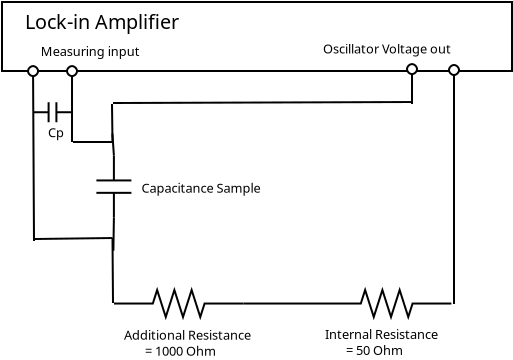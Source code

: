 <?xml version="1.0" encoding="UTF-8"?>
<dia:diagram xmlns:dia="http://www.lysator.liu.se/~alla/dia/">
  <dia:layer name="Background" visible="true" active="true">
    <dia:group>
      <dia:object type="Standard - Box" version="0" id="O0">
        <dia:attribute name="obj_pos">
          <dia:point val="17.53,27.655"/>
        </dia:attribute>
        <dia:attribute name="obj_bb">
          <dia:rectangle val="17.48,27.605;43.08,31.155"/>
        </dia:attribute>
        <dia:attribute name="elem_corner">
          <dia:point val="17.53,27.655"/>
        </dia:attribute>
        <dia:attribute name="elem_width">
          <dia:real val="25.5"/>
        </dia:attribute>
        <dia:attribute name="elem_height">
          <dia:real val="3.45"/>
        </dia:attribute>
        <dia:attribute name="show_background">
          <dia:boolean val="true"/>
        </dia:attribute>
      </dia:object>
      <dia:object type="Standard - Text" version="1" id="O1">
        <dia:attribute name="obj_pos">
          <dia:point val="18.68,29.005"/>
        </dia:attribute>
        <dia:attribute name="obj_bb">
          <dia:rectangle val="18.68,28.087;27.27,29.238"/>
        </dia:attribute>
        <dia:attribute name="text">
          <dia:composite type="text">
            <dia:attribute name="string">
              <dia:string>#Lock-in Amplifier #</dia:string>
            </dia:attribute>
            <dia:attribute name="font">
              <dia:font family="sans" style="0" name="Helvetica"/>
            </dia:attribute>
            <dia:attribute name="height">
              <dia:real val="1.235"/>
            </dia:attribute>
            <dia:attribute name="pos">
              <dia:point val="18.68,29.005"/>
            </dia:attribute>
            <dia:attribute name="color">
              <dia:color val="#000000"/>
            </dia:attribute>
            <dia:attribute name="alignment">
              <dia:enum val="0"/>
            </dia:attribute>
          </dia:composite>
        </dia:attribute>
        <dia:attribute name="valign">
          <dia:enum val="3"/>
        </dia:attribute>
      </dia:object>
      <dia:object type="Standard - Text" version="1" id="O2">
        <dia:attribute name="obj_pos">
          <dia:point val="30.28,29.38"/>
        </dia:attribute>
        <dia:attribute name="obj_bb">
          <dia:rectangle val="30.28,28.785;30.28,29.53"/>
        </dia:attribute>
        <dia:attribute name="text">
          <dia:composite type="text">
            <dia:attribute name="string">
              <dia:string>##</dia:string>
            </dia:attribute>
            <dia:attribute name="font">
              <dia:font family="sans" style="0" name="Helvetica"/>
            </dia:attribute>
            <dia:attribute name="height">
              <dia:real val="0.8"/>
            </dia:attribute>
            <dia:attribute name="pos">
              <dia:point val="30.28,29.38"/>
            </dia:attribute>
            <dia:attribute name="color">
              <dia:color val="#000000"/>
            </dia:attribute>
            <dia:attribute name="alignment">
              <dia:enum val="0"/>
            </dia:attribute>
          </dia:composite>
        </dia:attribute>
        <dia:attribute name="valign">
          <dia:enum val="3"/>
        </dia:attribute>
        <dia:connections>
          <dia:connection handle="0" to="O0" connection="8"/>
        </dia:connections>
      </dia:object>
      <dia:object type="Standard - Text" version="1" id="O3">
        <dia:attribute name="obj_pos">
          <dia:point val="33.58,30.23"/>
        </dia:attribute>
        <dia:attribute name="obj_bb">
          <dia:rectangle val="33.58,29.635;40.455,30.38"/>
        </dia:attribute>
        <dia:attribute name="text">
          <dia:composite type="text">
            <dia:attribute name="string">
              <dia:string>#Oscillator Voltage out#</dia:string>
            </dia:attribute>
            <dia:attribute name="font">
              <dia:font family="sans" style="0" name="Helvetica"/>
            </dia:attribute>
            <dia:attribute name="height">
              <dia:real val="0.8"/>
            </dia:attribute>
            <dia:attribute name="pos">
              <dia:point val="33.58,30.23"/>
            </dia:attribute>
            <dia:attribute name="color">
              <dia:color val="#000000"/>
            </dia:attribute>
            <dia:attribute name="alignment">
              <dia:enum val="0"/>
            </dia:attribute>
          </dia:composite>
        </dia:attribute>
        <dia:attribute name="valign">
          <dia:enum val="3"/>
        </dia:attribute>
      </dia:object>
      <dia:object type="Standard - Text" version="1" id="O4">
        <dia:attribute name="obj_pos">
          <dia:point val="19.47,30.355"/>
        </dia:attribute>
        <dia:attribute name="obj_bb">
          <dia:rectangle val="19.47,29.76;24.648,30.505"/>
        </dia:attribute>
        <dia:attribute name="text">
          <dia:composite type="text">
            <dia:attribute name="string">
              <dia:string>#Measuring input#</dia:string>
            </dia:attribute>
            <dia:attribute name="font">
              <dia:font family="sans" style="0" name="Helvetica"/>
            </dia:attribute>
            <dia:attribute name="height">
              <dia:real val="0.8"/>
            </dia:attribute>
            <dia:attribute name="pos">
              <dia:point val="19.47,30.355"/>
            </dia:attribute>
            <dia:attribute name="color">
              <dia:color val="#000000"/>
            </dia:attribute>
            <dia:attribute name="alignment">
              <dia:enum val="0"/>
            </dia:attribute>
          </dia:composite>
        </dia:attribute>
        <dia:attribute name="valign">
          <dia:enum val="3"/>
        </dia:attribute>
      </dia:object>
      <dia:object type="Standard - Line" version="0" id="O5">
        <dia:attribute name="obj_pos">
          <dia:point val="40.13,30.755"/>
        </dia:attribute>
        <dia:attribute name="obj_bb">
          <dia:rectangle val="39.809,30.705;40.451,42.805"/>
        </dia:attribute>
        <dia:attribute name="conn_endpoints">
          <dia:point val="40.13,30.755"/>
          <dia:point val="40.13,42.755"/>
        </dia:attribute>
        <dia:attribute name="numcp">
          <dia:int val="1"/>
        </dia:attribute>
        <dia:attribute name="start_arrow">
          <dia:enum val="9"/>
        </dia:attribute>
        <dia:attribute name="start_arrow_length">
          <dia:real val="0.5"/>
        </dia:attribute>
        <dia:attribute name="start_arrow_width">
          <dia:real val="0.5"/>
        </dia:attribute>
      </dia:object>
      <dia:object type="Circuit - Horizontal Resistor" version="1" id="O6">
        <dia:attribute name="obj_pos">
          <dia:point val="33.53,42.055"/>
        </dia:attribute>
        <dia:attribute name="obj_bb">
          <dia:rectangle val="33.53,41.891;40,43.569"/>
        </dia:attribute>
        <dia:attribute name="meta">
          <dia:composite type="dict"/>
        </dia:attribute>
        <dia:attribute name="elem_corner">
          <dia:point val="33.53,42.055"/>
        </dia:attribute>
        <dia:attribute name="elem_width">
          <dia:real val="6.47"/>
        </dia:attribute>
        <dia:attribute name="elem_height">
          <dia:real val="1.35"/>
        </dia:attribute>
        <dia:attribute name="line_width">
          <dia:real val="0.1"/>
        </dia:attribute>
        <dia:attribute name="line_colour">
          <dia:color val="#000000"/>
        </dia:attribute>
        <dia:attribute name="fill_colour">
          <dia:color val="#ffffff"/>
        </dia:attribute>
        <dia:attribute name="show_background">
          <dia:boolean val="true"/>
        </dia:attribute>
        <dia:attribute name="line_style">
          <dia:enum val="0"/>
          <dia:real val="1"/>
        </dia:attribute>
        <dia:attribute name="flip_horizontal">
          <dia:boolean val="false"/>
        </dia:attribute>
        <dia:attribute name="flip_vertical">
          <dia:boolean val="false"/>
        </dia:attribute>
        <dia:attribute name="subscale">
          <dia:real val="1"/>
        </dia:attribute>
        <dia:attribute name="custom:id">
          <dia:string>##</dia:string>
        </dia:attribute>
        <dia:attribute name="custom:ohms">
          <dia:int val="0"/>
        </dia:attribute>
        <dia:attribute name="custom:power">
          <dia:real val="0"/>
        </dia:attribute>
        <dia:attribute name="custom:smd">
          <dia:boolean val="false"/>
        </dia:attribute>
      </dia:object>
      <dia:object type="Standard - Line" version="0" id="O7">
        <dia:attribute name="obj_pos">
          <dia:point val="38.031,30.71"/>
        </dia:attribute>
        <dia:attribute name="obj_bb">
          <dia:rectangle val="37.71,30.66;38.351,32.805"/>
        </dia:attribute>
        <dia:attribute name="conn_endpoints">
          <dia:point val="38.031,30.71"/>
          <dia:point val="38.03,32.755"/>
        </dia:attribute>
        <dia:attribute name="numcp">
          <dia:int val="1"/>
        </dia:attribute>
        <dia:attribute name="start_arrow">
          <dia:enum val="9"/>
        </dia:attribute>
        <dia:attribute name="start_arrow_length">
          <dia:real val="0.5"/>
        </dia:attribute>
        <dia:attribute name="start_arrow_width">
          <dia:real val="0.5"/>
        </dia:attribute>
      </dia:object>
      <dia:object type="Standard - Line" version="0" id="O8">
        <dia:attribute name="obj_pos">
          <dia:point val="23.08,32.705"/>
        </dia:attribute>
        <dia:attribute name="obj_bb">
          <dia:rectangle val="23.03,32.605;38.08,32.755"/>
        </dia:attribute>
        <dia:attribute name="conn_endpoints">
          <dia:point val="23.08,32.705"/>
          <dia:point val="38.03,32.655"/>
        </dia:attribute>
        <dia:attribute name="numcp">
          <dia:int val="1"/>
        </dia:attribute>
      </dia:object>
      <dia:object type="Standard - Line" version="0" id="O9">
        <dia:attribute name="obj_pos">
          <dia:point val="23.055,34.655"/>
        </dia:attribute>
        <dia:attribute name="obj_bb">
          <dia:rectangle val="22.979,32.704;23.106,34.706"/>
        </dia:attribute>
        <dia:attribute name="conn_endpoints">
          <dia:point val="23.055,34.655"/>
          <dia:point val="23.03,32.755"/>
        </dia:attribute>
        <dia:attribute name="numcp">
          <dia:int val="1"/>
        </dia:attribute>
      </dia:object>
      <dia:object type="Standard - Line" version="0" id="O10">
        <dia:attribute name="obj_pos">
          <dia:point val="23.055,39.455"/>
        </dia:attribute>
        <dia:attribute name="obj_bb">
          <dia:rectangle val="23.005,39.405;23.13,42.755"/>
        </dia:attribute>
        <dia:attribute name="conn_endpoints">
          <dia:point val="23.055,39.455"/>
          <dia:point val="23.08,42.705"/>
        </dia:attribute>
        <dia:attribute name="numcp">
          <dia:int val="1"/>
        </dia:attribute>
      </dia:object>
      <dia:object type="Standard - Line" version="0" id="O11">
        <dia:attribute name="obj_pos">
          <dia:point val="21.031,30.81"/>
        </dia:attribute>
        <dia:attribute name="obj_bb">
          <dia:rectangle val="20.71,30.76;21.352,34.705"/>
        </dia:attribute>
        <dia:attribute name="conn_endpoints">
          <dia:point val="21.031,30.81"/>
          <dia:point val="21.03,34.655"/>
        </dia:attribute>
        <dia:attribute name="numcp">
          <dia:int val="1"/>
        </dia:attribute>
        <dia:attribute name="start_arrow">
          <dia:enum val="9"/>
        </dia:attribute>
        <dia:attribute name="start_arrow_length">
          <dia:real val="0.5"/>
        </dia:attribute>
        <dia:attribute name="start_arrow_width">
          <dia:real val="0.5"/>
        </dia:attribute>
      </dia:object>
      <dia:object type="Standard - Line" version="0" id="O12">
        <dia:attribute name="obj_pos">
          <dia:point val="21.08,34.655"/>
        </dia:attribute>
        <dia:attribute name="obj_bb">
          <dia:rectangle val="21.03,34.605;23.105,34.705"/>
        </dia:attribute>
        <dia:attribute name="conn_endpoints">
          <dia:point val="21.08,34.655"/>
          <dia:point val="23.055,34.655"/>
        </dia:attribute>
        <dia:attribute name="numcp">
          <dia:int val="1"/>
        </dia:attribute>
      </dia:object>
      <dia:object type="Standard - Line" version="0" id="O13">
        <dia:attribute name="obj_pos">
          <dia:point val="23.055,39.455"/>
        </dia:attribute>
        <dia:attribute name="obj_bb">
          <dia:rectangle val="19.079,39.404;23.106,39.556"/>
        </dia:attribute>
        <dia:attribute name="conn_endpoints">
          <dia:point val="23.055,39.455"/>
          <dia:point val="19.13,39.505"/>
        </dia:attribute>
        <dia:attribute name="numcp">
          <dia:int val="1"/>
        </dia:attribute>
      </dia:object>
      <dia:object type="Standard - Line" version="0" id="O14">
        <dia:attribute name="obj_pos">
          <dia:point val="19.081,30.81"/>
        </dia:attribute>
        <dia:attribute name="obj_bb">
          <dia:rectangle val="18.762,30.76;19.403,39.655"/>
        </dia:attribute>
        <dia:attribute name="conn_endpoints">
          <dia:point val="19.081,30.81"/>
          <dia:point val="19.13,39.605"/>
        </dia:attribute>
        <dia:attribute name="numcp">
          <dia:int val="1"/>
        </dia:attribute>
        <dia:attribute name="start_arrow">
          <dia:enum val="9"/>
        </dia:attribute>
        <dia:attribute name="start_arrow_length">
          <dia:real val="0.5"/>
        </dia:attribute>
        <dia:attribute name="start_arrow_width">
          <dia:real val="0.5"/>
        </dia:attribute>
      </dia:object>
      <dia:object type="Standard - Text" version="1" id="O15">
        <dia:attribute name="obj_pos">
          <dia:point val="29.78,44.805"/>
        </dia:attribute>
        <dia:attribute name="obj_bb">
          <dia:rectangle val="29.78,44.21;29.78,44.955"/>
        </dia:attribute>
        <dia:attribute name="text">
          <dia:composite type="text">
            <dia:attribute name="string">
              <dia:string>##</dia:string>
            </dia:attribute>
            <dia:attribute name="font">
              <dia:font family="sans" style="0" name="Helvetica"/>
            </dia:attribute>
            <dia:attribute name="height">
              <dia:real val="0.8"/>
            </dia:attribute>
            <dia:attribute name="pos">
              <dia:point val="29.78,44.805"/>
            </dia:attribute>
            <dia:attribute name="color">
              <dia:color val="#000000"/>
            </dia:attribute>
            <dia:attribute name="alignment">
              <dia:enum val="0"/>
            </dia:attribute>
          </dia:composite>
        </dia:attribute>
        <dia:attribute name="valign">
          <dia:enum val="3"/>
        </dia:attribute>
      </dia:object>
      <dia:object type="Standard - Text" version="1" id="O16">
        <dia:attribute name="obj_pos">
          <dia:point val="33.68,44.505"/>
        </dia:attribute>
        <dia:attribute name="obj_bb">
          <dia:rectangle val="33.68,43.91;39.8,45.455"/>
        </dia:attribute>
        <dia:attribute name="text">
          <dia:composite type="text">
            <dia:attribute name="string">
              <dia:string>#Internal Resistance
       = 50 Ohm#</dia:string>
            </dia:attribute>
            <dia:attribute name="font">
              <dia:font family="sans" style="0" name="Helvetica"/>
            </dia:attribute>
            <dia:attribute name="height">
              <dia:real val="0.8"/>
            </dia:attribute>
            <dia:attribute name="pos">
              <dia:point val="33.68,44.505"/>
            </dia:attribute>
            <dia:attribute name="color">
              <dia:color val="#000000"/>
            </dia:attribute>
            <dia:attribute name="alignment">
              <dia:enum val="0"/>
            </dia:attribute>
          </dia:composite>
        </dia:attribute>
        <dia:attribute name="valign">
          <dia:enum val="3"/>
        </dia:attribute>
      </dia:object>
      <dia:object type="Circuit - Horizontal Capacitor" version="1" id="O17">
        <dia:attribute name="obj_pos">
          <dia:point val="19.08,32.667"/>
        </dia:attribute>
        <dia:attribute name="obj_bb">
          <dia:rectangle val="19.08,32.667;21.03,33.667"/>
        </dia:attribute>
        <dia:attribute name="meta">
          <dia:composite type="dict"/>
        </dia:attribute>
        <dia:attribute name="elem_corner">
          <dia:point val="19.08,32.667"/>
        </dia:attribute>
        <dia:attribute name="elem_width">
          <dia:real val="1.95"/>
        </dia:attribute>
        <dia:attribute name="elem_height">
          <dia:real val="1.0"/>
        </dia:attribute>
        <dia:attribute name="line_width">
          <dia:real val="0.1"/>
        </dia:attribute>
        <dia:attribute name="line_colour">
          <dia:color val="#000000"/>
        </dia:attribute>
        <dia:attribute name="fill_colour">
          <dia:color val="#ffffff"/>
        </dia:attribute>
        <dia:attribute name="show_background">
          <dia:boolean val="true"/>
        </dia:attribute>
        <dia:attribute name="line_style">
          <dia:enum val="0"/>
          <dia:real val="1"/>
        </dia:attribute>
        <dia:attribute name="flip_horizontal">
          <dia:boolean val="false"/>
        </dia:attribute>
        <dia:attribute name="flip_vertical">
          <dia:boolean val="false"/>
        </dia:attribute>
        <dia:attribute name="subscale">
          <dia:real val="1"/>
        </dia:attribute>
      </dia:object>
      <dia:object type="Standard - Text" version="1" id="O18">
        <dia:attribute name="obj_pos">
          <dia:point val="19.83,34.417"/>
        </dia:attribute>
        <dia:attribute name="obj_bb">
          <dia:rectangle val="19.83,33.822;20.685,34.568"/>
        </dia:attribute>
        <dia:attribute name="text">
          <dia:composite type="text">
            <dia:attribute name="string">
              <dia:string>#Cp#</dia:string>
            </dia:attribute>
            <dia:attribute name="font">
              <dia:font family="sans" style="0" name="Helvetica"/>
            </dia:attribute>
            <dia:attribute name="height">
              <dia:real val="0.8"/>
            </dia:attribute>
            <dia:attribute name="pos">
              <dia:point val="19.83,34.417"/>
            </dia:attribute>
            <dia:attribute name="color">
              <dia:color val="#000000"/>
            </dia:attribute>
            <dia:attribute name="alignment">
              <dia:enum val="0"/>
            </dia:attribute>
          </dia:composite>
        </dia:attribute>
        <dia:attribute name="valign">
          <dia:enum val="3"/>
        </dia:attribute>
      </dia:object>
      <dia:object type="Circuit - Vertical Capacitor" version="1" id="O19">
        <dia:attribute name="obj_pos">
          <dia:point val="22.25,35.337"/>
        </dia:attribute>
        <dia:attribute name="obj_bb">
          <dia:rectangle val="22.25,35.337;24,38.438"/>
        </dia:attribute>
        <dia:attribute name="meta">
          <dia:composite type="dict"/>
        </dia:attribute>
        <dia:attribute name="elem_corner">
          <dia:point val="22.25,35.337"/>
        </dia:attribute>
        <dia:attribute name="elem_width">
          <dia:real val="1.75"/>
        </dia:attribute>
        <dia:attribute name="elem_height">
          <dia:real val="3.1"/>
        </dia:attribute>
        <dia:attribute name="line_width">
          <dia:real val="0.1"/>
        </dia:attribute>
        <dia:attribute name="line_colour">
          <dia:color val="#000000"/>
        </dia:attribute>
        <dia:attribute name="fill_colour">
          <dia:color val="#ffffff"/>
        </dia:attribute>
        <dia:attribute name="show_background">
          <dia:boolean val="true"/>
        </dia:attribute>
        <dia:attribute name="line_style">
          <dia:enum val="0"/>
          <dia:real val="1"/>
        </dia:attribute>
        <dia:attribute name="flip_horizontal">
          <dia:boolean val="false"/>
        </dia:attribute>
        <dia:attribute name="flip_vertical">
          <dia:boolean val="false"/>
        </dia:attribute>
        <dia:attribute name="subscale">
          <dia:real val="1"/>
        </dia:attribute>
      </dia:object>
      <dia:object type="Standard - Line" version="0" id="O20">
        <dia:attribute name="obj_pos">
          <dia:point val="23.125,35.337"/>
        </dia:attribute>
        <dia:attribute name="obj_bb">
          <dia:rectangle val="22.997,34.184;23.178,35.391"/>
        </dia:attribute>
        <dia:attribute name="conn_endpoints">
          <dia:point val="23.125,35.337"/>
          <dia:point val="23.05,34.237"/>
        </dia:attribute>
        <dia:attribute name="numcp">
          <dia:int val="1"/>
        </dia:attribute>
        <dia:connections>
          <dia:connection handle="0" to="O19" connection="0"/>
        </dia:connections>
      </dia:object>
      <dia:object type="Standard - Line" version="0" id="O21">
        <dia:attribute name="obj_pos">
          <dia:point val="23.125,38.438"/>
        </dia:attribute>
        <dia:attribute name="obj_bb">
          <dia:rectangle val="23.049,38.387;23.176,40.138"/>
        </dia:attribute>
        <dia:attribute name="conn_endpoints">
          <dia:point val="23.125,38.438"/>
          <dia:point val="23.1,40.087"/>
        </dia:attribute>
        <dia:attribute name="numcp">
          <dia:int val="1"/>
        </dia:attribute>
        <dia:connections>
          <dia:connection handle="0" to="O19" connection="1"/>
        </dia:connections>
      </dia:object>
      <dia:object type="Standard - Text" version="1" id="O22">
        <dia:attribute name="obj_pos">
          <dia:point val="24.5,37.188"/>
        </dia:attribute>
        <dia:attribute name="obj_bb">
          <dia:rectangle val="24.5,36.593;31.07,37.337"/>
        </dia:attribute>
        <dia:attribute name="text">
          <dia:composite type="text">
            <dia:attribute name="string">
              <dia:string>#Capacitance Sample#</dia:string>
            </dia:attribute>
            <dia:attribute name="font">
              <dia:font family="sans" style="0" name="Helvetica"/>
            </dia:attribute>
            <dia:attribute name="height">
              <dia:real val="0.8"/>
            </dia:attribute>
            <dia:attribute name="pos">
              <dia:point val="24.5,37.188"/>
            </dia:attribute>
            <dia:attribute name="color">
              <dia:color val="#000000"/>
            </dia:attribute>
            <dia:attribute name="alignment">
              <dia:enum val="0"/>
            </dia:attribute>
          </dia:composite>
        </dia:attribute>
        <dia:attribute name="valign">
          <dia:enum val="3"/>
        </dia:attribute>
      </dia:object>
      <dia:object type="Circuit - Horizontal Resistor" version="1" id="O23">
        <dia:attribute name="obj_pos">
          <dia:point val="23.13,42.057"/>
        </dia:attribute>
        <dia:attribute name="obj_bb">
          <dia:rectangle val="23.13,41.892;29.6,43.571"/>
        </dia:attribute>
        <dia:attribute name="meta">
          <dia:composite type="dict"/>
        </dia:attribute>
        <dia:attribute name="elem_corner">
          <dia:point val="23.13,42.057"/>
        </dia:attribute>
        <dia:attribute name="elem_width">
          <dia:real val="6.47"/>
        </dia:attribute>
        <dia:attribute name="elem_height">
          <dia:real val="1.35"/>
        </dia:attribute>
        <dia:attribute name="line_width">
          <dia:real val="0.1"/>
        </dia:attribute>
        <dia:attribute name="line_colour">
          <dia:color val="#000000"/>
        </dia:attribute>
        <dia:attribute name="fill_colour">
          <dia:color val="#ffffff"/>
        </dia:attribute>
        <dia:attribute name="show_background">
          <dia:boolean val="true"/>
        </dia:attribute>
        <dia:attribute name="line_style">
          <dia:enum val="0"/>
          <dia:real val="1"/>
        </dia:attribute>
        <dia:attribute name="flip_horizontal">
          <dia:boolean val="false"/>
        </dia:attribute>
        <dia:attribute name="flip_vertical">
          <dia:boolean val="false"/>
        </dia:attribute>
        <dia:attribute name="subscale">
          <dia:real val="1"/>
        </dia:attribute>
        <dia:attribute name="custom:id">
          <dia:string>##</dia:string>
        </dia:attribute>
        <dia:attribute name="custom:ohms">
          <dia:int val="0"/>
        </dia:attribute>
        <dia:attribute name="custom:power">
          <dia:real val="0"/>
        </dia:attribute>
        <dia:attribute name="custom:smd">
          <dia:boolean val="false"/>
        </dia:attribute>
      </dia:object>
      <dia:object type="Standard - Line" version="0" id="O24">
        <dia:attribute name="obj_pos">
          <dia:point val="29.6,42.732"/>
        </dia:attribute>
        <dia:attribute name="obj_bb">
          <dia:rectangle val="29.55,42.681;33.58,42.782"/>
        </dia:attribute>
        <dia:attribute name="conn_endpoints">
          <dia:point val="29.6,42.732"/>
          <dia:point val="33.53,42.731"/>
        </dia:attribute>
        <dia:attribute name="numcp">
          <dia:int val="1"/>
        </dia:attribute>
        <dia:connections>
          <dia:connection handle="0" to="O23" connection="1"/>
          <dia:connection handle="1" to="O6" connection="2"/>
        </dia:connections>
      </dia:object>
      <dia:object type="Standard - Text" version="1" id="O25">
        <dia:attribute name="obj_pos">
          <dia:point val="23.63,44.538"/>
        </dia:attribute>
        <dia:attribute name="obj_bb">
          <dia:rectangle val="23.63,43.943;30.497,45.487"/>
        </dia:attribute>
        <dia:attribute name="text">
          <dia:composite type="text">
            <dia:attribute name="string">
              <dia:string>#Additional Resistance
       = 1000 Ohm#</dia:string>
            </dia:attribute>
            <dia:attribute name="font">
              <dia:font family="sans" style="0" name="Helvetica"/>
            </dia:attribute>
            <dia:attribute name="height">
              <dia:real val="0.8"/>
            </dia:attribute>
            <dia:attribute name="pos">
              <dia:point val="23.63,44.538"/>
            </dia:attribute>
            <dia:attribute name="color">
              <dia:color val="#000000"/>
            </dia:attribute>
            <dia:attribute name="alignment">
              <dia:enum val="0"/>
            </dia:attribute>
          </dia:composite>
        </dia:attribute>
        <dia:attribute name="valign">
          <dia:enum val="3"/>
        </dia:attribute>
      </dia:object>
    </dia:group>
  </dia:layer>
</dia:diagram>

